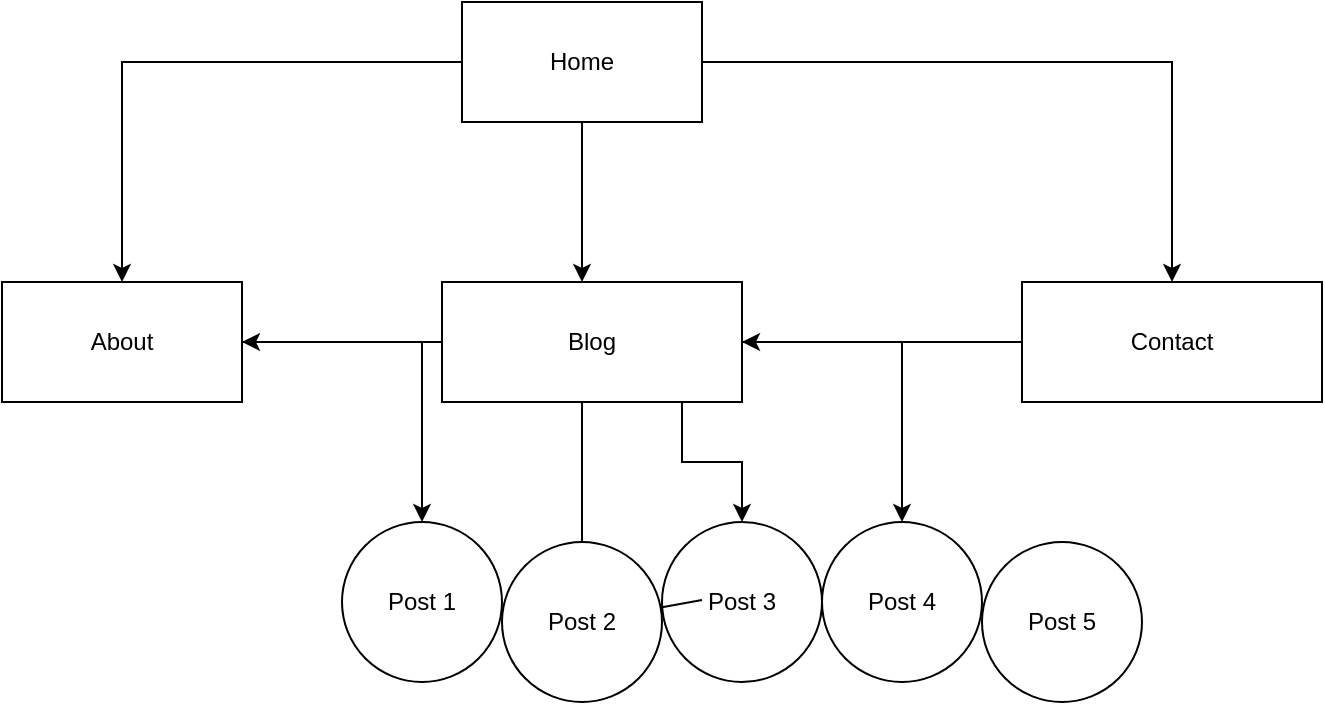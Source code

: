 <mxfile version="21.1.1" type="device">
  <diagram name="Page-1" id="ShqR4SE3vlVnO4p-Y0HR">
    <mxGraphModel dx="478" dy="757" grid="1" gridSize="10" guides="1" tooltips="1" connect="1" arrows="1" fold="1" page="1" pageScale="1" pageWidth="850" pageHeight="1100" math="0" shadow="0">
      <root>
        <mxCell id="0" />
        <mxCell id="1" parent="0" />
        <mxCell id="owfqv4xZAfImYMs66S6X-3" value="" style="edgeStyle=orthogonalEdgeStyle;rounded=0;orthogonalLoop=1;jettySize=auto;html=1;" parent="1" source="owfqv4xZAfImYMs66S6X-1" target="owfqv4xZAfImYMs66S6X-2" edge="1">
          <mxGeometry relative="1" as="geometry" />
        </mxCell>
        <mxCell id="owfqv4xZAfImYMs66S6X-5" value="" style="edgeStyle=orthogonalEdgeStyle;rounded=0;orthogonalLoop=1;jettySize=auto;html=1;" parent="1" source="owfqv4xZAfImYMs66S6X-1" target="owfqv4xZAfImYMs66S6X-4" edge="1">
          <mxGeometry relative="1" as="geometry" />
        </mxCell>
        <mxCell id="owfqv4xZAfImYMs66S6X-7" value="" style="edgeStyle=orthogonalEdgeStyle;rounded=0;orthogonalLoop=1;jettySize=auto;html=1;" parent="1" source="owfqv4xZAfImYMs66S6X-1" target="owfqv4xZAfImYMs66S6X-6" edge="1">
          <mxGeometry relative="1" as="geometry" />
        </mxCell>
        <mxCell id="owfqv4xZAfImYMs66S6X-1" value="Home" style="rounded=0;whiteSpace=wrap;html=1;" parent="1" vertex="1">
          <mxGeometry x="350" y="90" width="120" height="60" as="geometry" />
        </mxCell>
        <mxCell id="owfqv4xZAfImYMs66S6X-9" value="" style="edgeStyle=orthogonalEdgeStyle;rounded=0;orthogonalLoop=1;jettySize=auto;html=1;" parent="1" source="owfqv4xZAfImYMs66S6X-2" edge="1">
          <mxGeometry relative="1" as="geometry">
            <mxPoint x="410" y="370" as="targetPoint" />
          </mxGeometry>
        </mxCell>
        <mxCell id="owfqv4xZAfImYMs66S6X-15" style="edgeStyle=orthogonalEdgeStyle;rounded=0;orthogonalLoop=1;jettySize=auto;html=1;" parent="1" source="owfqv4xZAfImYMs66S6X-2" target="owfqv4xZAfImYMs66S6X-13" edge="1">
          <mxGeometry relative="1" as="geometry">
            <Array as="points">
              <mxPoint x="460" y="320" />
              <mxPoint x="490" y="320" />
            </Array>
          </mxGeometry>
        </mxCell>
        <mxCell id="owfqv4xZAfImYMs66S6X-16" value="" style="edgeStyle=orthogonalEdgeStyle;rounded=0;orthogonalLoop=1;jettySize=auto;html=1;" parent="1" source="owfqv4xZAfImYMs66S6X-2" target="owfqv4xZAfImYMs66S6X-4" edge="1">
          <mxGeometry relative="1" as="geometry" />
        </mxCell>
        <mxCell id="owfqv4xZAfImYMs66S6X-2" value="Blog" style="rounded=0;whiteSpace=wrap;html=1;" parent="1" vertex="1">
          <mxGeometry x="350" y="230" width="120" height="60" as="geometry" />
        </mxCell>
        <mxCell id="owfqv4xZAfImYMs66S6X-17" style="edgeStyle=orthogonalEdgeStyle;rounded=0;orthogonalLoop=1;jettySize=auto;html=1;" parent="1" source="owfqv4xZAfImYMs66S6X-4" target="owfqv4xZAfImYMs66S6X-12" edge="1">
          <mxGeometry relative="1" as="geometry" />
        </mxCell>
        <mxCell id="owfqv4xZAfImYMs66S6X-4" value="About" style="rounded=0;whiteSpace=wrap;html=1;" parent="1" vertex="1">
          <mxGeometry x="120" y="230" width="120" height="60" as="geometry" />
        </mxCell>
        <mxCell id="owfqv4xZAfImYMs66S6X-20" value="" style="edgeStyle=orthogonalEdgeStyle;rounded=0;orthogonalLoop=1;jettySize=auto;html=1;" parent="1" source="owfqv4xZAfImYMs66S6X-6" target="owfqv4xZAfImYMs66S6X-19" edge="1">
          <mxGeometry relative="1" as="geometry" />
        </mxCell>
        <mxCell id="owfqv4xZAfImYMs66S6X-6" value="Contact" style="rounded=0;whiteSpace=wrap;html=1;" parent="1" vertex="1">
          <mxGeometry x="630" y="230" width="150" height="60" as="geometry" />
        </mxCell>
        <mxCell id="owfqv4xZAfImYMs66S6X-13" value="Post 3" style="ellipse;whiteSpace=wrap;html=1;rounded=0;" parent="1" vertex="1">
          <mxGeometry x="450" y="350" width="80" height="80" as="geometry" />
        </mxCell>
        <mxCell id="owfqv4xZAfImYMs66S6X-29" value="" style="edgeStyle=orthogonalEdgeStyle;rounded=0;orthogonalLoop=1;jettySize=auto;html=1;" parent="1" source="owfqv4xZAfImYMs66S6X-19" target="owfqv4xZAfImYMs66S6X-28" edge="1">
          <mxGeometry relative="1" as="geometry" />
        </mxCell>
        <mxCell id="owfqv4xZAfImYMs66S6X-19" value="Blog" style="rounded=0;whiteSpace=wrap;html=1;" parent="1" vertex="1">
          <mxGeometry x="340" y="230" width="150" height="60" as="geometry" />
        </mxCell>
        <mxCell id="owfqv4xZAfImYMs66S6X-23" value="" style="endArrow=none;html=1;rounded=0;" parent="1" source="owfqv4xZAfImYMs66S6X-10" edge="1">
          <mxGeometry width="50" height="50" relative="1" as="geometry">
            <mxPoint x="340" y="389" as="sourcePoint" />
            <mxPoint x="470" y="389" as="targetPoint" />
          </mxGeometry>
        </mxCell>
        <mxCell id="owfqv4xZAfImYMs66S6X-25" value="" style="endArrow=none;html=1;rounded=0;" parent="1" source="owfqv4xZAfImYMs66S6X-12" target="owfqv4xZAfImYMs66S6X-10" edge="1">
          <mxGeometry width="50" height="50" relative="1" as="geometry">
            <mxPoint x="340" y="389" as="sourcePoint" />
            <mxPoint x="470" y="389" as="targetPoint" />
          </mxGeometry>
        </mxCell>
        <mxCell id="owfqv4xZAfImYMs66S6X-10" value="Post 2" style="ellipse;whiteSpace=wrap;html=1;rounded=0;" parent="1" vertex="1">
          <mxGeometry x="370" y="360" width="80" height="80" as="geometry" />
        </mxCell>
        <mxCell id="owfqv4xZAfImYMs66S6X-28" value="Post 4" style="ellipse;whiteSpace=wrap;html=1;rounded=0;" parent="1" vertex="1">
          <mxGeometry x="530" y="350" width="80" height="80" as="geometry" />
        </mxCell>
        <mxCell id="owfqv4xZAfImYMs66S6X-30" value="" style="endArrow=none;html=1;rounded=0;" parent="1" target="owfqv4xZAfImYMs66S6X-12" edge="1">
          <mxGeometry width="50" height="50" relative="1" as="geometry">
            <mxPoint x="340" y="389" as="sourcePoint" />
            <mxPoint x="370" y="390" as="targetPoint" />
          </mxGeometry>
        </mxCell>
        <mxCell id="owfqv4xZAfImYMs66S6X-12" value="Post 1" style="ellipse;whiteSpace=wrap;html=1;rounded=0;" parent="1" vertex="1">
          <mxGeometry x="290" y="350" width="80" height="80" as="geometry" />
        </mxCell>
        <mxCell id="owfqv4xZAfImYMs66S6X-33" value="Post 5" style="ellipse;whiteSpace=wrap;html=1;aspect=fixed;" parent="1" vertex="1">
          <mxGeometry x="610" y="360" width="80" height="80" as="geometry" />
        </mxCell>
      </root>
    </mxGraphModel>
  </diagram>
</mxfile>
